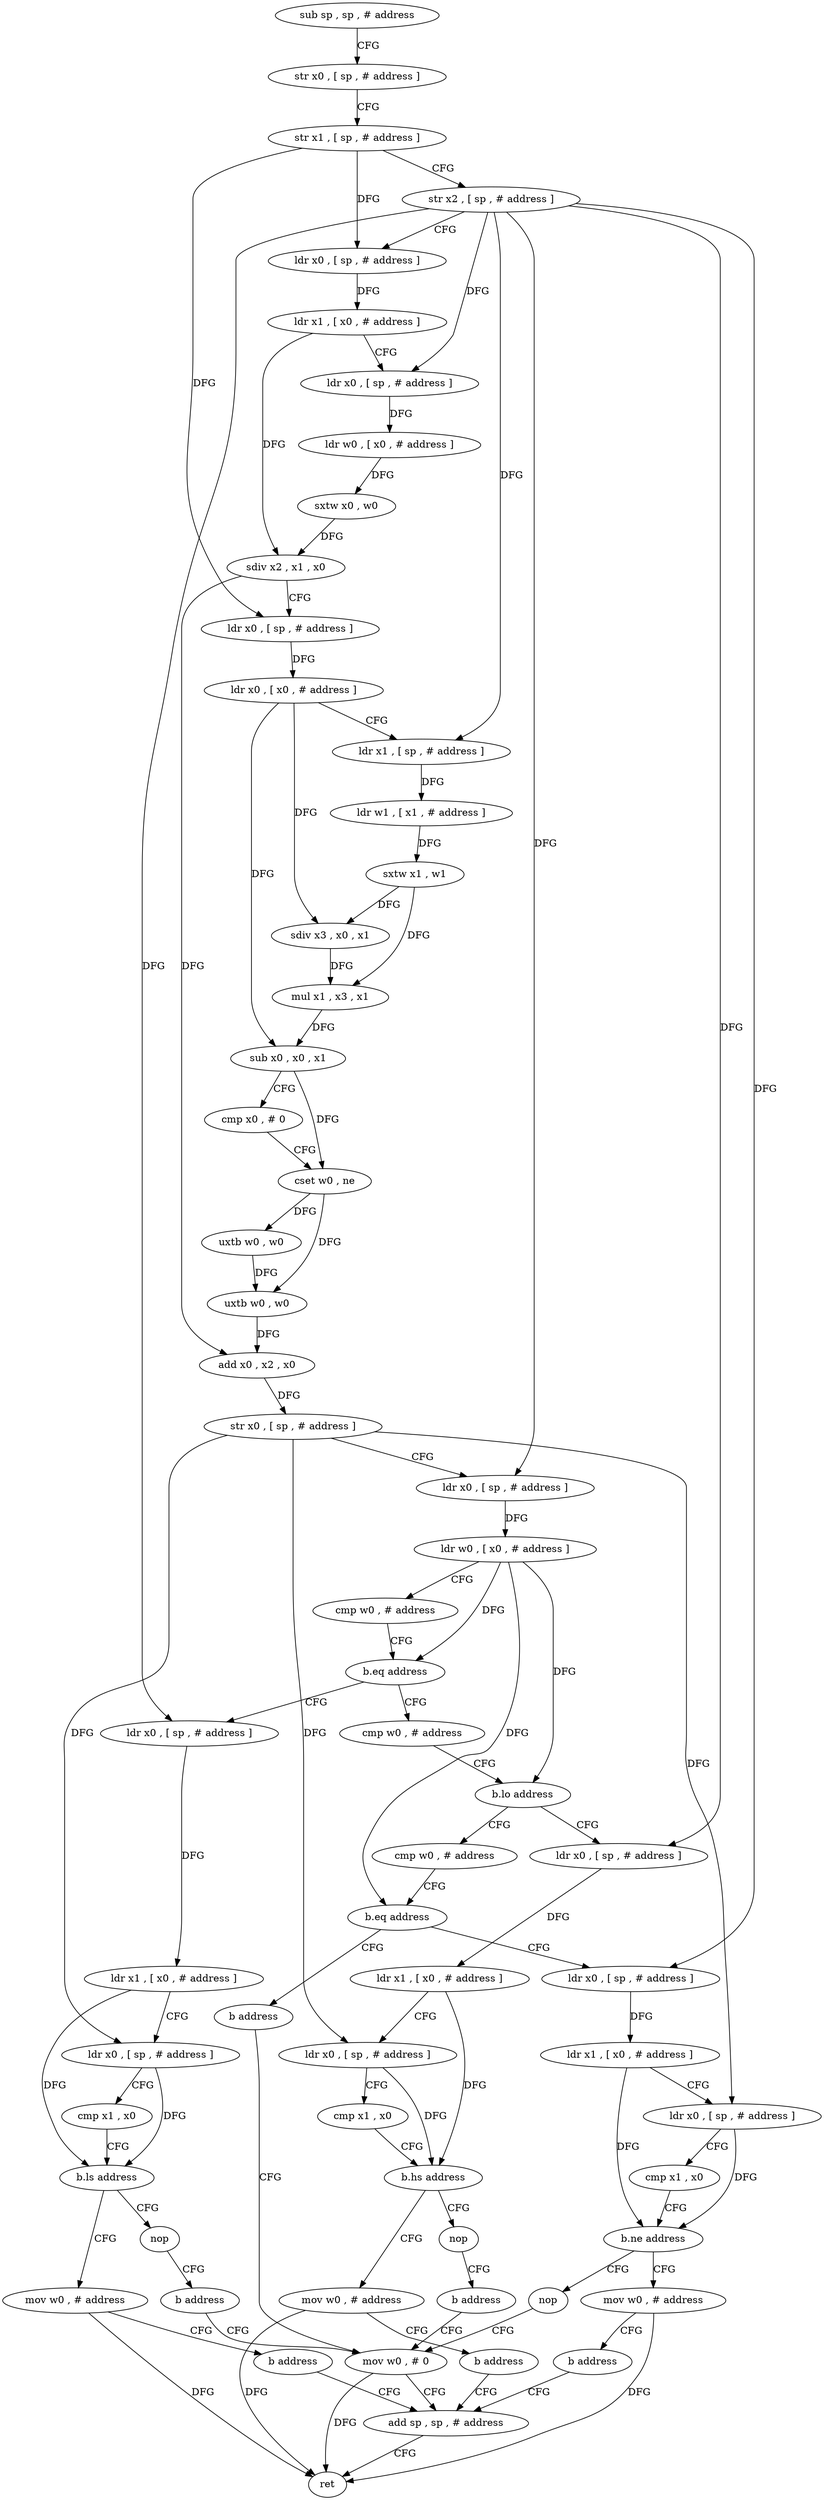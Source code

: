 digraph "func" {
"4221308" [label = "sub sp , sp , # address" ]
"4221312" [label = "str x0 , [ sp , # address ]" ]
"4221316" [label = "str x1 , [ sp , # address ]" ]
"4221320" [label = "str x2 , [ sp , # address ]" ]
"4221324" [label = "ldr x0 , [ sp , # address ]" ]
"4221328" [label = "ldr x1 , [ x0 , # address ]" ]
"4221332" [label = "ldr x0 , [ sp , # address ]" ]
"4221336" [label = "ldr w0 , [ x0 , # address ]" ]
"4221340" [label = "sxtw x0 , w0" ]
"4221344" [label = "sdiv x2 , x1 , x0" ]
"4221348" [label = "ldr x0 , [ sp , # address ]" ]
"4221352" [label = "ldr x0 , [ x0 , # address ]" ]
"4221356" [label = "ldr x1 , [ sp , # address ]" ]
"4221360" [label = "ldr w1 , [ x1 , # address ]" ]
"4221364" [label = "sxtw x1 , w1" ]
"4221368" [label = "sdiv x3 , x0 , x1" ]
"4221372" [label = "mul x1 , x3 , x1" ]
"4221376" [label = "sub x0 , x0 , x1" ]
"4221380" [label = "cmp x0 , # 0" ]
"4221384" [label = "cset w0 , ne" ]
"4221388" [label = "uxtb w0 , w0" ]
"4221392" [label = "uxtb w0 , w0" ]
"4221396" [label = "add x0 , x2 , x0" ]
"4221400" [label = "str x0 , [ sp , # address ]" ]
"4221404" [label = "ldr x0 , [ sp , # address ]" ]
"4221408" [label = "ldr w0 , [ x0 , # address ]" ]
"4221412" [label = "cmp w0 , # address" ]
"4221416" [label = "b.eq address" ]
"4221468" [label = "ldr x0 , [ sp , # address ]" ]
"4221420" [label = "cmp w0 , # address" ]
"4221472" [label = "ldr x1 , [ x0 , # address ]" ]
"4221476" [label = "ldr x0 , [ sp , # address ]" ]
"4221480" [label = "cmp x1 , x0" ]
"4221484" [label = "b.ls address" ]
"4221532" [label = "nop" ]
"4221488" [label = "mov w0 , # address" ]
"4221424" [label = "b.lo address" ]
"4221440" [label = "ldr x0 , [ sp , # address ]" ]
"4221428" [label = "cmp w0 , # address" ]
"4221536" [label = "b address" ]
"4221544" [label = "mov w0 , # 0" ]
"4221492" [label = "b address" ]
"4221548" [label = "add sp , sp , # address" ]
"4221444" [label = "ldr x1 , [ x0 , # address ]" ]
"4221448" [label = "ldr x0 , [ sp , # address ]" ]
"4221452" [label = "cmp x1 , x0" ]
"4221456" [label = "b.hs address" ]
"4221524" [label = "nop" ]
"4221460" [label = "mov w0 , # address" ]
"4221432" [label = "b.eq address" ]
"4221496" [label = "ldr x0 , [ sp , # address ]" ]
"4221436" [label = "b address" ]
"4221552" [label = "ret" ]
"4221528" [label = "b address" ]
"4221464" [label = "b address" ]
"4221500" [label = "ldr x1 , [ x0 , # address ]" ]
"4221504" [label = "ldr x0 , [ sp , # address ]" ]
"4221508" [label = "cmp x1 , x0" ]
"4221512" [label = "b.ne address" ]
"4221540" [label = "nop" ]
"4221516" [label = "mov w0 , # address" ]
"4221520" [label = "b address" ]
"4221308" -> "4221312" [ label = "CFG" ]
"4221312" -> "4221316" [ label = "CFG" ]
"4221316" -> "4221320" [ label = "CFG" ]
"4221316" -> "4221324" [ label = "DFG" ]
"4221316" -> "4221348" [ label = "DFG" ]
"4221320" -> "4221324" [ label = "CFG" ]
"4221320" -> "4221332" [ label = "DFG" ]
"4221320" -> "4221356" [ label = "DFG" ]
"4221320" -> "4221404" [ label = "DFG" ]
"4221320" -> "4221468" [ label = "DFG" ]
"4221320" -> "4221440" [ label = "DFG" ]
"4221320" -> "4221496" [ label = "DFG" ]
"4221324" -> "4221328" [ label = "DFG" ]
"4221328" -> "4221332" [ label = "CFG" ]
"4221328" -> "4221344" [ label = "DFG" ]
"4221332" -> "4221336" [ label = "DFG" ]
"4221336" -> "4221340" [ label = "DFG" ]
"4221340" -> "4221344" [ label = "DFG" ]
"4221344" -> "4221348" [ label = "CFG" ]
"4221344" -> "4221396" [ label = "DFG" ]
"4221348" -> "4221352" [ label = "DFG" ]
"4221352" -> "4221356" [ label = "CFG" ]
"4221352" -> "4221368" [ label = "DFG" ]
"4221352" -> "4221376" [ label = "DFG" ]
"4221356" -> "4221360" [ label = "DFG" ]
"4221360" -> "4221364" [ label = "DFG" ]
"4221364" -> "4221368" [ label = "DFG" ]
"4221364" -> "4221372" [ label = "DFG" ]
"4221368" -> "4221372" [ label = "DFG" ]
"4221372" -> "4221376" [ label = "DFG" ]
"4221376" -> "4221380" [ label = "CFG" ]
"4221376" -> "4221384" [ label = "DFG" ]
"4221380" -> "4221384" [ label = "CFG" ]
"4221384" -> "4221388" [ label = "DFG" ]
"4221384" -> "4221392" [ label = "DFG" ]
"4221388" -> "4221392" [ label = "DFG" ]
"4221392" -> "4221396" [ label = "DFG" ]
"4221396" -> "4221400" [ label = "DFG" ]
"4221400" -> "4221404" [ label = "CFG" ]
"4221400" -> "4221476" [ label = "DFG" ]
"4221400" -> "4221448" [ label = "DFG" ]
"4221400" -> "4221504" [ label = "DFG" ]
"4221404" -> "4221408" [ label = "DFG" ]
"4221408" -> "4221412" [ label = "CFG" ]
"4221408" -> "4221416" [ label = "DFG" ]
"4221408" -> "4221424" [ label = "DFG" ]
"4221408" -> "4221432" [ label = "DFG" ]
"4221412" -> "4221416" [ label = "CFG" ]
"4221416" -> "4221468" [ label = "CFG" ]
"4221416" -> "4221420" [ label = "CFG" ]
"4221468" -> "4221472" [ label = "DFG" ]
"4221420" -> "4221424" [ label = "CFG" ]
"4221472" -> "4221476" [ label = "CFG" ]
"4221472" -> "4221484" [ label = "DFG" ]
"4221476" -> "4221480" [ label = "CFG" ]
"4221476" -> "4221484" [ label = "DFG" ]
"4221480" -> "4221484" [ label = "CFG" ]
"4221484" -> "4221532" [ label = "CFG" ]
"4221484" -> "4221488" [ label = "CFG" ]
"4221532" -> "4221536" [ label = "CFG" ]
"4221488" -> "4221492" [ label = "CFG" ]
"4221488" -> "4221552" [ label = "DFG" ]
"4221424" -> "4221440" [ label = "CFG" ]
"4221424" -> "4221428" [ label = "CFG" ]
"4221440" -> "4221444" [ label = "DFG" ]
"4221428" -> "4221432" [ label = "CFG" ]
"4221536" -> "4221544" [ label = "CFG" ]
"4221544" -> "4221548" [ label = "CFG" ]
"4221544" -> "4221552" [ label = "DFG" ]
"4221492" -> "4221548" [ label = "CFG" ]
"4221548" -> "4221552" [ label = "CFG" ]
"4221444" -> "4221448" [ label = "CFG" ]
"4221444" -> "4221456" [ label = "DFG" ]
"4221448" -> "4221452" [ label = "CFG" ]
"4221448" -> "4221456" [ label = "DFG" ]
"4221452" -> "4221456" [ label = "CFG" ]
"4221456" -> "4221524" [ label = "CFG" ]
"4221456" -> "4221460" [ label = "CFG" ]
"4221524" -> "4221528" [ label = "CFG" ]
"4221460" -> "4221464" [ label = "CFG" ]
"4221460" -> "4221552" [ label = "DFG" ]
"4221432" -> "4221496" [ label = "CFG" ]
"4221432" -> "4221436" [ label = "CFG" ]
"4221496" -> "4221500" [ label = "DFG" ]
"4221436" -> "4221544" [ label = "CFG" ]
"4221528" -> "4221544" [ label = "CFG" ]
"4221464" -> "4221548" [ label = "CFG" ]
"4221500" -> "4221504" [ label = "CFG" ]
"4221500" -> "4221512" [ label = "DFG" ]
"4221504" -> "4221508" [ label = "CFG" ]
"4221504" -> "4221512" [ label = "DFG" ]
"4221508" -> "4221512" [ label = "CFG" ]
"4221512" -> "4221540" [ label = "CFG" ]
"4221512" -> "4221516" [ label = "CFG" ]
"4221540" -> "4221544" [ label = "CFG" ]
"4221516" -> "4221520" [ label = "CFG" ]
"4221516" -> "4221552" [ label = "DFG" ]
"4221520" -> "4221548" [ label = "CFG" ]
}
